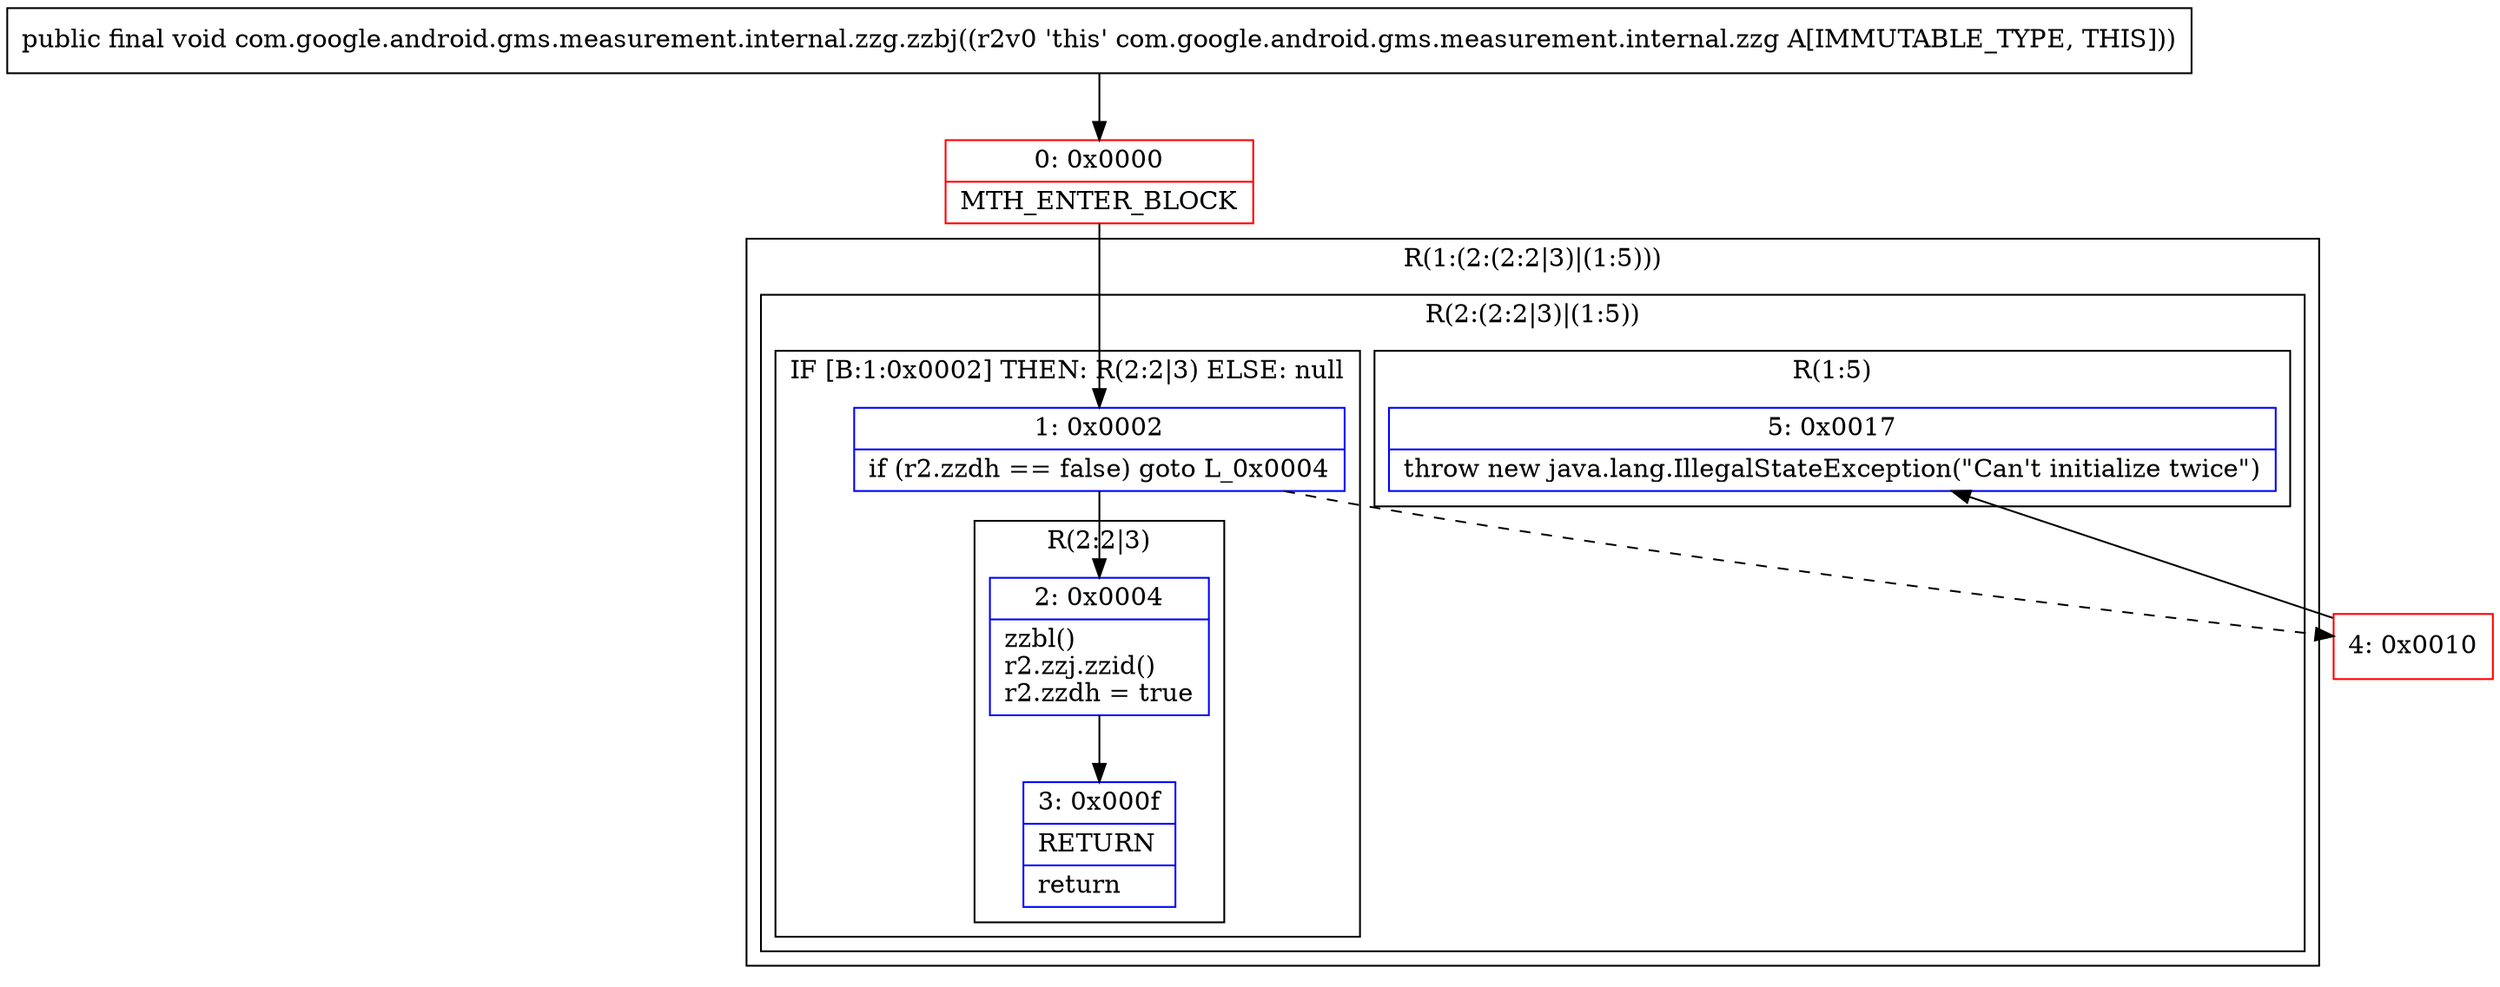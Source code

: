 digraph "CFG forcom.google.android.gms.measurement.internal.zzg.zzbj()V" {
subgraph cluster_Region_199521463 {
label = "R(1:(2:(2:2|3)|(1:5)))";
node [shape=record,color=blue];
subgraph cluster_Region_865381652 {
label = "R(2:(2:2|3)|(1:5))";
node [shape=record,color=blue];
subgraph cluster_IfRegion_652642623 {
label = "IF [B:1:0x0002] THEN: R(2:2|3) ELSE: null";
node [shape=record,color=blue];
Node_1 [shape=record,label="{1\:\ 0x0002|if (r2.zzdh == false) goto L_0x0004\l}"];
subgraph cluster_Region_1275995160 {
label = "R(2:2|3)";
node [shape=record,color=blue];
Node_2 [shape=record,label="{2\:\ 0x0004|zzbl()\lr2.zzj.zzid()\lr2.zzdh = true\l}"];
Node_3 [shape=record,label="{3\:\ 0x000f|RETURN\l|return\l}"];
}
}
subgraph cluster_Region_1692901602 {
label = "R(1:5)";
node [shape=record,color=blue];
Node_5 [shape=record,label="{5\:\ 0x0017|throw new java.lang.IllegalStateException(\"Can't initialize twice\")\l}"];
}
}
}
Node_0 [shape=record,color=red,label="{0\:\ 0x0000|MTH_ENTER_BLOCK\l}"];
Node_4 [shape=record,color=red,label="{4\:\ 0x0010}"];
MethodNode[shape=record,label="{public final void com.google.android.gms.measurement.internal.zzg.zzbj((r2v0 'this' com.google.android.gms.measurement.internal.zzg A[IMMUTABLE_TYPE, THIS])) }"];
MethodNode -> Node_0;
Node_1 -> Node_2;
Node_1 -> Node_4[style=dashed];
Node_2 -> Node_3;
Node_0 -> Node_1;
Node_4 -> Node_5;
}

